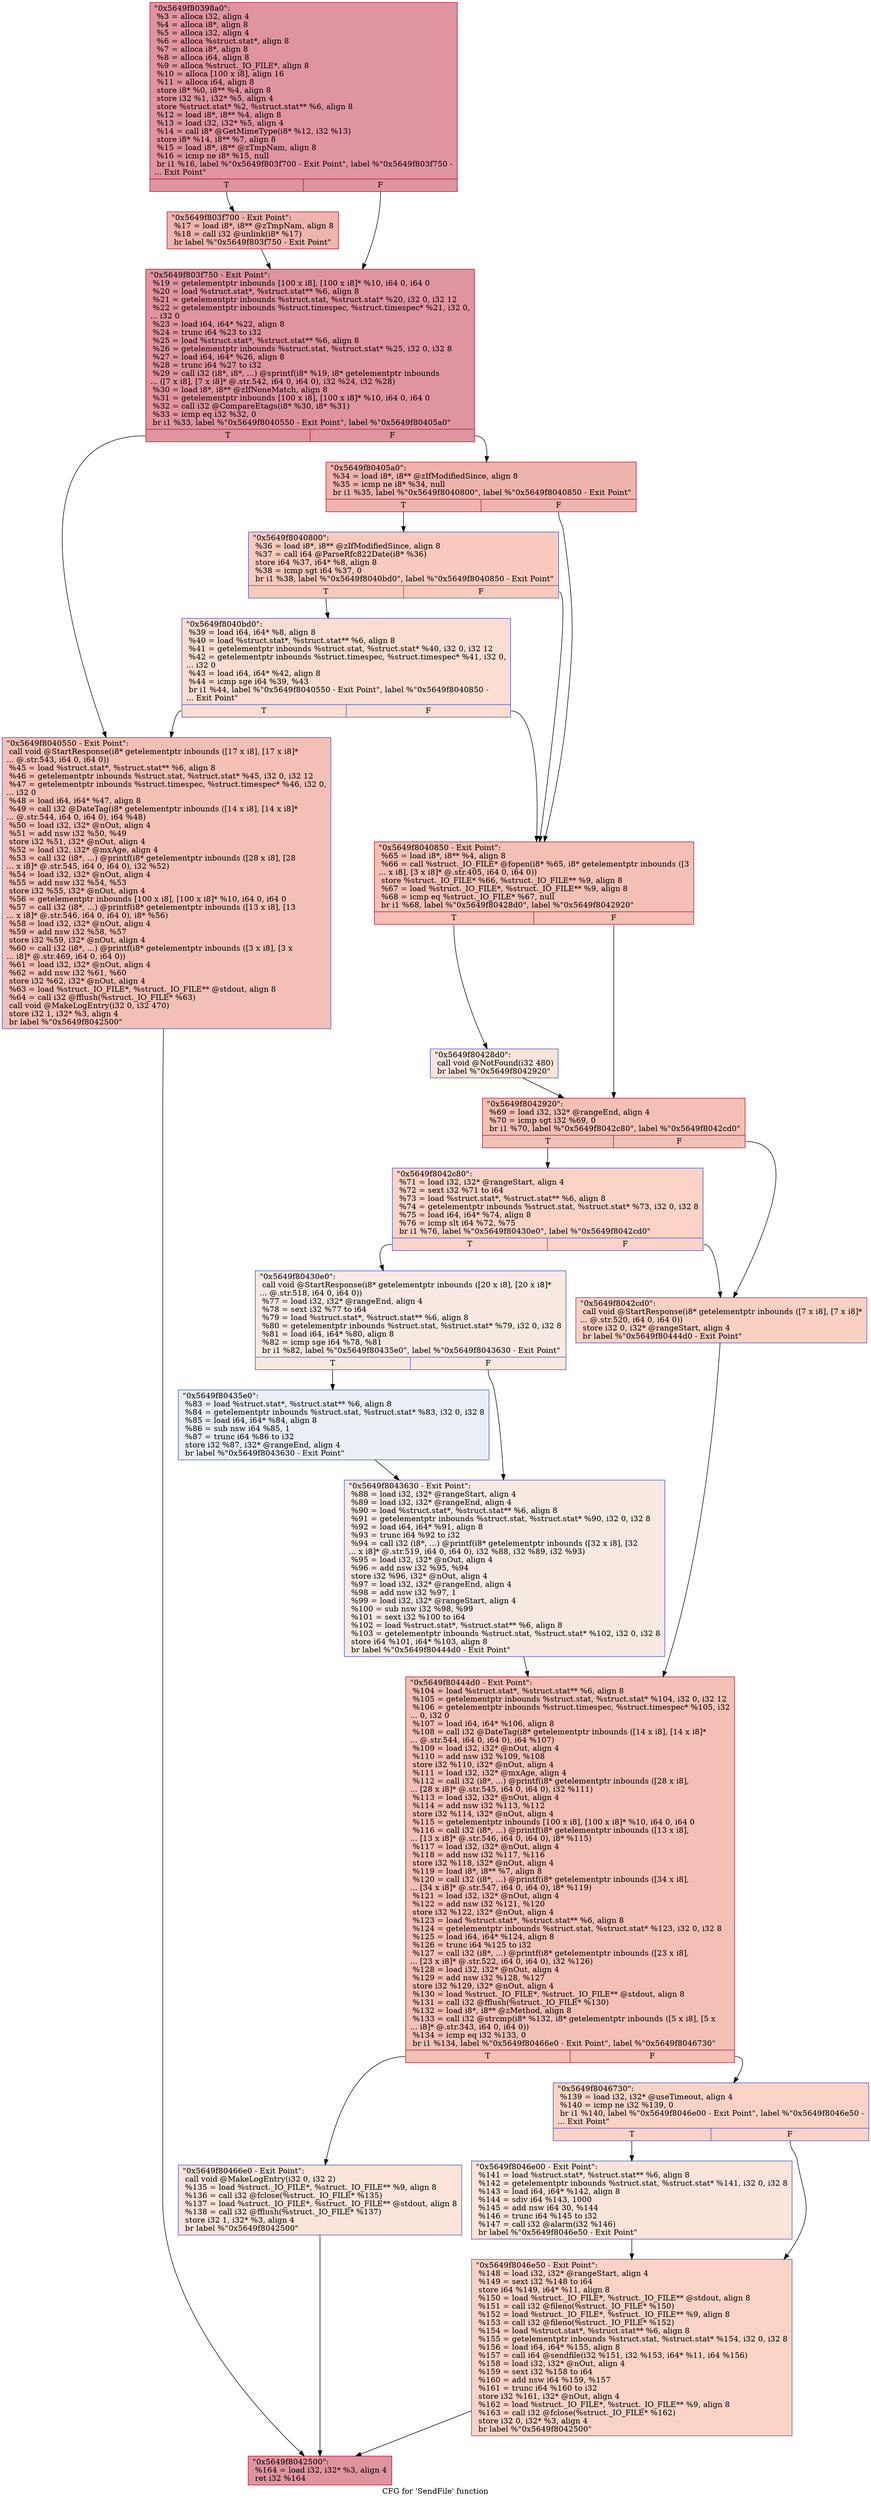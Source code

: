 digraph "CFG for 'SendFile' function" {
	label="CFG for 'SendFile' function";

	Node0x5649f80398a0 [shape=record,color="#b70d28ff", style=filled, fillcolor="#b70d2870",label="{\"0x5649f80398a0\":\l  %3 = alloca i32, align 4\l  %4 = alloca i8*, align 8\l  %5 = alloca i32, align 4\l  %6 = alloca %struct.stat*, align 8\l  %7 = alloca i8*, align 8\l  %8 = alloca i64, align 8\l  %9 = alloca %struct._IO_FILE*, align 8\l  %10 = alloca [100 x i8], align 16\l  %11 = alloca i64, align 8\l  store i8* %0, i8** %4, align 8\l  store i32 %1, i32* %5, align 4\l  store %struct.stat* %2, %struct.stat** %6, align 8\l  %12 = load i8*, i8** %4, align 8\l  %13 = load i32, i32* %5, align 4\l  %14 = call i8* @GetMimeType(i8* %12, i32 %13)\l  store i8* %14, i8** %7, align 8\l  %15 = load i8*, i8** @zTmpNam, align 8\l  %16 = icmp ne i8* %15, null\l  br i1 %16, label %\"0x5649f803f700 - Exit Point\", label %\"0x5649f803f750 -\l... Exit Point\"\l|{<s0>T|<s1>F}}"];
	Node0x5649f80398a0:s0 -> Node0x5649f803f700;
	Node0x5649f80398a0:s1 -> Node0x5649f803f750;
	Node0x5649f803f700 [shape=record,color="#b70d28ff", style=filled, fillcolor="#d8564670",label="{\"0x5649f803f700 - Exit Point\":                    \l  %17 = load i8*, i8** @zTmpNam, align 8\l  %18 = call i32 @unlink(i8* %17)\l  br label %\"0x5649f803f750 - Exit Point\"\l}"];
	Node0x5649f803f700 -> Node0x5649f803f750;
	Node0x5649f803f750 [shape=record,color="#b70d28ff", style=filled, fillcolor="#b70d2870",label="{\"0x5649f803f750 - Exit Point\":                    \l  %19 = getelementptr inbounds [100 x i8], [100 x i8]* %10, i64 0, i64 0\l  %20 = load %struct.stat*, %struct.stat** %6, align 8\l  %21 = getelementptr inbounds %struct.stat, %struct.stat* %20, i32 0, i32 12\l  %22 = getelementptr inbounds %struct.timespec, %struct.timespec* %21, i32 0,\l... i32 0\l  %23 = load i64, i64* %22, align 8\l  %24 = trunc i64 %23 to i32\l  %25 = load %struct.stat*, %struct.stat** %6, align 8\l  %26 = getelementptr inbounds %struct.stat, %struct.stat* %25, i32 0, i32 8\l  %27 = load i64, i64* %26, align 8\l  %28 = trunc i64 %27 to i32\l  %29 = call i32 (i8*, i8*, ...) @sprintf(i8* %19, i8* getelementptr inbounds\l... ([7 x i8], [7 x i8]* @.str.542, i64 0, i64 0), i32 %24, i32 %28)\l  %30 = load i8*, i8** @zIfNoneMatch, align 8\l  %31 = getelementptr inbounds [100 x i8], [100 x i8]* %10, i64 0, i64 0\l  %32 = call i32 @CompareEtags(i8* %30, i8* %31)\l  %33 = icmp eq i32 %32, 0\l  br i1 %33, label %\"0x5649f8040550 - Exit Point\", label %\"0x5649f80405a0\"\l|{<s0>T|<s1>F}}"];
	Node0x5649f803f750:s0 -> Node0x5649f8040550;
	Node0x5649f803f750:s1 -> Node0x5649f80405a0;
	Node0x5649f80405a0 [shape=record,color="#b70d28ff", style=filled, fillcolor="#d8564670",label="{\"0x5649f80405a0\":                                 \l  %34 = load i8*, i8** @zIfModifiedSince, align 8\l  %35 = icmp ne i8* %34, null\l  br i1 %35, label %\"0x5649f8040800\", label %\"0x5649f8040850 - Exit Point\"\l|{<s0>T|<s1>F}}"];
	Node0x5649f80405a0:s0 -> Node0x5649f8040800;
	Node0x5649f80405a0:s1 -> Node0x5649f8040850;
	Node0x5649f8040800 [shape=record,color="#3d50c3ff", style=filled, fillcolor="#ef886b70",label="{\"0x5649f8040800\":                                 \l  %36 = load i8*, i8** @zIfModifiedSince, align 8\l  %37 = call i64 @ParseRfc822Date(i8* %36)\l  store i64 %37, i64* %8, align 8\l  %38 = icmp sgt i64 %37, 0\l  br i1 %38, label %\"0x5649f8040bd0\", label %\"0x5649f8040850 - Exit Point\"\l|{<s0>T|<s1>F}}"];
	Node0x5649f8040800:s0 -> Node0x5649f8040bd0;
	Node0x5649f8040800:s1 -> Node0x5649f8040850;
	Node0x5649f8040bd0 [shape=record,color="#3d50c3ff", style=filled, fillcolor="#f7b39670",label="{\"0x5649f8040bd0\":                                 \l  %39 = load i64, i64* %8, align 8\l  %40 = load %struct.stat*, %struct.stat** %6, align 8\l  %41 = getelementptr inbounds %struct.stat, %struct.stat* %40, i32 0, i32 12\l  %42 = getelementptr inbounds %struct.timespec, %struct.timespec* %41, i32 0,\l... i32 0\l  %43 = load i64, i64* %42, align 8\l  %44 = icmp sge i64 %39, %43\l  br i1 %44, label %\"0x5649f8040550 - Exit Point\", label %\"0x5649f8040850 -\l... Exit Point\"\l|{<s0>T|<s1>F}}"];
	Node0x5649f8040bd0:s0 -> Node0x5649f8040550;
	Node0x5649f8040bd0:s1 -> Node0x5649f8040850;
	Node0x5649f8040550 [shape=record,color="#3d50c3ff", style=filled, fillcolor="#e5705870",label="{\"0x5649f8040550 - Exit Point\":                    \l  call void @StartResponse(i8* getelementptr inbounds ([17 x i8], [17 x i8]*\l... @.str.543, i64 0, i64 0))\l  %45 = load %struct.stat*, %struct.stat** %6, align 8\l  %46 = getelementptr inbounds %struct.stat, %struct.stat* %45, i32 0, i32 12\l  %47 = getelementptr inbounds %struct.timespec, %struct.timespec* %46, i32 0,\l... i32 0\l  %48 = load i64, i64* %47, align 8\l  %49 = call i32 @DateTag(i8* getelementptr inbounds ([14 x i8], [14 x i8]*\l... @.str.544, i64 0, i64 0), i64 %48)\l  %50 = load i32, i32* @nOut, align 4\l  %51 = add nsw i32 %50, %49\l  store i32 %51, i32* @nOut, align 4\l  %52 = load i32, i32* @mxAge, align 4\l  %53 = call i32 (i8*, ...) @printf(i8* getelementptr inbounds ([28 x i8], [28\l... x i8]* @.str.545, i64 0, i64 0), i32 %52)\l  %54 = load i32, i32* @nOut, align 4\l  %55 = add nsw i32 %54, %53\l  store i32 %55, i32* @nOut, align 4\l  %56 = getelementptr inbounds [100 x i8], [100 x i8]* %10, i64 0, i64 0\l  %57 = call i32 (i8*, ...) @printf(i8* getelementptr inbounds ([13 x i8], [13\l... x i8]* @.str.546, i64 0, i64 0), i8* %56)\l  %58 = load i32, i32* @nOut, align 4\l  %59 = add nsw i32 %58, %57\l  store i32 %59, i32* @nOut, align 4\l  %60 = call i32 (i8*, ...) @printf(i8* getelementptr inbounds ([3 x i8], [3 x\l... i8]* @.str.469, i64 0, i64 0))\l  %61 = load i32, i32* @nOut, align 4\l  %62 = add nsw i32 %61, %60\l  store i32 %62, i32* @nOut, align 4\l  %63 = load %struct._IO_FILE*, %struct._IO_FILE** @stdout, align 8\l  %64 = call i32 @fflush(%struct._IO_FILE* %63)\l  call void @MakeLogEntry(i32 0, i32 470)\l  store i32 1, i32* %3, align 4\l  br label %\"0x5649f8042500\"\l}"];
	Node0x5649f8040550 -> Node0x5649f8042500;
	Node0x5649f8040850 [shape=record,color="#b70d28ff", style=filled, fillcolor="#e5705870",label="{\"0x5649f8040850 - Exit Point\":                    \l  %65 = load i8*, i8** %4, align 8\l  %66 = call %struct._IO_FILE* @fopen(i8* %65, i8* getelementptr inbounds ([3\l... x i8], [3 x i8]* @.str.405, i64 0, i64 0))\l  store %struct._IO_FILE* %66, %struct._IO_FILE** %9, align 8\l  %67 = load %struct._IO_FILE*, %struct._IO_FILE** %9, align 8\l  %68 = icmp eq %struct._IO_FILE* %67, null\l  br i1 %68, label %\"0x5649f80428d0\", label %\"0x5649f8042920\"\l|{<s0>T|<s1>F}}"];
	Node0x5649f8040850:s0 -> Node0x5649f80428d0;
	Node0x5649f8040850:s1 -> Node0x5649f8042920;
	Node0x5649f80428d0 [shape=record,color="#3d50c3ff", style=filled, fillcolor="#f5c1a970",label="{\"0x5649f80428d0\":                                 \l  call void @NotFound(i32 480)\l  br label %\"0x5649f8042920\"\l}"];
	Node0x5649f80428d0 -> Node0x5649f8042920;
	Node0x5649f8042920 [shape=record,color="#b70d28ff", style=filled, fillcolor="#e5705870",label="{\"0x5649f8042920\":                                 \l  %69 = load i32, i32* @rangeEnd, align 4\l  %70 = icmp sgt i32 %69, 0\l  br i1 %70, label %\"0x5649f8042c80\", label %\"0x5649f8042cd0\"\l|{<s0>T|<s1>F}}"];
	Node0x5649f8042920:s0 -> Node0x5649f8042c80;
	Node0x5649f8042920:s1 -> Node0x5649f8042cd0;
	Node0x5649f8042c80 [shape=record,color="#3d50c3ff", style=filled, fillcolor="#f59c7d70",label="{\"0x5649f8042c80\":                                 \l  %71 = load i32, i32* @rangeStart, align 4\l  %72 = sext i32 %71 to i64\l  %73 = load %struct.stat*, %struct.stat** %6, align 8\l  %74 = getelementptr inbounds %struct.stat, %struct.stat* %73, i32 0, i32 8\l  %75 = load i64, i64* %74, align 8\l  %76 = icmp slt i64 %72, %75\l  br i1 %76, label %\"0x5649f80430e0\", label %\"0x5649f8042cd0\"\l|{<s0>T|<s1>F}}"];
	Node0x5649f8042c80:s0 -> Node0x5649f80430e0;
	Node0x5649f8042c80:s1 -> Node0x5649f8042cd0;
	Node0x5649f80430e0 [shape=record,color="#3d50c3ff", style=filled, fillcolor="#efcebd70",label="{\"0x5649f80430e0\":                                 \l  call void @StartResponse(i8* getelementptr inbounds ([20 x i8], [20 x i8]*\l... @.str.518, i64 0, i64 0))\l  %77 = load i32, i32* @rangeEnd, align 4\l  %78 = sext i32 %77 to i64\l  %79 = load %struct.stat*, %struct.stat** %6, align 8\l  %80 = getelementptr inbounds %struct.stat, %struct.stat* %79, i32 0, i32 8\l  %81 = load i64, i64* %80, align 8\l  %82 = icmp sge i64 %78, %81\l  br i1 %82, label %\"0x5649f80435e0\", label %\"0x5649f8043630 - Exit Point\"\l|{<s0>T|<s1>F}}"];
	Node0x5649f80430e0:s0 -> Node0x5649f80435e0;
	Node0x5649f80430e0:s1 -> Node0x5649f8043630;
	Node0x5649f80435e0 [shape=record,color="#3d50c3ff", style=filled, fillcolor="#d1dae970",label="{\"0x5649f80435e0\":                                 \l  %83 = load %struct.stat*, %struct.stat** %6, align 8\l  %84 = getelementptr inbounds %struct.stat, %struct.stat* %83, i32 0, i32 8\l  %85 = load i64, i64* %84, align 8\l  %86 = sub nsw i64 %85, 1\l  %87 = trunc i64 %86 to i32\l  store i32 %87, i32* @rangeEnd, align 4\l  br label %\"0x5649f8043630 - Exit Point\"\l}"];
	Node0x5649f80435e0 -> Node0x5649f8043630;
	Node0x5649f8043630 [shape=record,color="#3d50c3ff", style=filled, fillcolor="#efcebd70",label="{\"0x5649f8043630 - Exit Point\":                    \l  %88 = load i32, i32* @rangeStart, align 4\l  %89 = load i32, i32* @rangeEnd, align 4\l  %90 = load %struct.stat*, %struct.stat** %6, align 8\l  %91 = getelementptr inbounds %struct.stat, %struct.stat* %90, i32 0, i32 8\l  %92 = load i64, i64* %91, align 8\l  %93 = trunc i64 %92 to i32\l  %94 = call i32 (i8*, ...) @printf(i8* getelementptr inbounds ([32 x i8], [32\l... x i8]* @.str.519, i64 0, i64 0), i32 %88, i32 %89, i32 %93)\l  %95 = load i32, i32* @nOut, align 4\l  %96 = add nsw i32 %95, %94\l  store i32 %96, i32* @nOut, align 4\l  %97 = load i32, i32* @rangeEnd, align 4\l  %98 = add nsw i32 %97, 1\l  %99 = load i32, i32* @rangeStart, align 4\l  %100 = sub nsw i32 %98, %99\l  %101 = sext i32 %100 to i64\l  %102 = load %struct.stat*, %struct.stat** %6, align 8\l  %103 = getelementptr inbounds %struct.stat, %struct.stat* %102, i32 0, i32 8\l  store i64 %101, i64* %103, align 8\l  br label %\"0x5649f80444d0 - Exit Point\"\l}"];
	Node0x5649f8043630 -> Node0x5649f80444d0;
	Node0x5649f8042cd0 [shape=record,color="#3d50c3ff", style=filled, fillcolor="#f3947570",label="{\"0x5649f8042cd0\":                                 \l  call void @StartResponse(i8* getelementptr inbounds ([7 x i8], [7 x i8]*\l... @.str.520, i64 0, i64 0))\l  store i32 0, i32* @rangeStart, align 4\l  br label %\"0x5649f80444d0 - Exit Point\"\l}"];
	Node0x5649f8042cd0 -> Node0x5649f80444d0;
	Node0x5649f80444d0 [shape=record,color="#b70d28ff", style=filled, fillcolor="#e5705870",label="{\"0x5649f80444d0 - Exit Point\":                    \l  %104 = load %struct.stat*, %struct.stat** %6, align 8\l  %105 = getelementptr inbounds %struct.stat, %struct.stat* %104, i32 0, i32 12\l  %106 = getelementptr inbounds %struct.timespec, %struct.timespec* %105, i32\l... 0, i32 0\l  %107 = load i64, i64* %106, align 8\l  %108 = call i32 @DateTag(i8* getelementptr inbounds ([14 x i8], [14 x i8]*\l... @.str.544, i64 0, i64 0), i64 %107)\l  %109 = load i32, i32* @nOut, align 4\l  %110 = add nsw i32 %109, %108\l  store i32 %110, i32* @nOut, align 4\l  %111 = load i32, i32* @mxAge, align 4\l  %112 = call i32 (i8*, ...) @printf(i8* getelementptr inbounds ([28 x i8],\l... [28 x i8]* @.str.545, i64 0, i64 0), i32 %111)\l  %113 = load i32, i32* @nOut, align 4\l  %114 = add nsw i32 %113, %112\l  store i32 %114, i32* @nOut, align 4\l  %115 = getelementptr inbounds [100 x i8], [100 x i8]* %10, i64 0, i64 0\l  %116 = call i32 (i8*, ...) @printf(i8* getelementptr inbounds ([13 x i8],\l... [13 x i8]* @.str.546, i64 0, i64 0), i8* %115)\l  %117 = load i32, i32* @nOut, align 4\l  %118 = add nsw i32 %117, %116\l  store i32 %118, i32* @nOut, align 4\l  %119 = load i8*, i8** %7, align 8\l  %120 = call i32 (i8*, ...) @printf(i8* getelementptr inbounds ([34 x i8],\l... [34 x i8]* @.str.547, i64 0, i64 0), i8* %119)\l  %121 = load i32, i32* @nOut, align 4\l  %122 = add nsw i32 %121, %120\l  store i32 %122, i32* @nOut, align 4\l  %123 = load %struct.stat*, %struct.stat** %6, align 8\l  %124 = getelementptr inbounds %struct.stat, %struct.stat* %123, i32 0, i32 8\l  %125 = load i64, i64* %124, align 8\l  %126 = trunc i64 %125 to i32\l  %127 = call i32 (i8*, ...) @printf(i8* getelementptr inbounds ([23 x i8],\l... [23 x i8]* @.str.522, i64 0, i64 0), i32 %126)\l  %128 = load i32, i32* @nOut, align 4\l  %129 = add nsw i32 %128, %127\l  store i32 %129, i32* @nOut, align 4\l  %130 = load %struct._IO_FILE*, %struct._IO_FILE** @stdout, align 8\l  %131 = call i32 @fflush(%struct._IO_FILE* %130)\l  %132 = load i8*, i8** @zMethod, align 8\l  %133 = call i32 @strcmp(i8* %132, i8* getelementptr inbounds ([5 x i8], [5 x\l... i8]* @.str.343, i64 0, i64 0))\l  %134 = icmp eq i32 %133, 0\l  br i1 %134, label %\"0x5649f80466e0 - Exit Point\", label %\"0x5649f8046730\"\l|{<s0>T|<s1>F}}"];
	Node0x5649f80444d0:s0 -> Node0x5649f80466e0;
	Node0x5649f80444d0:s1 -> Node0x5649f8046730;
	Node0x5649f80466e0 [shape=record,color="#3d50c3ff", style=filled, fillcolor="#f5c1a970",label="{\"0x5649f80466e0 - Exit Point\":                    \l  call void @MakeLogEntry(i32 0, i32 2)\l  %135 = load %struct._IO_FILE*, %struct._IO_FILE** %9, align 8\l  %136 = call i32 @fclose(%struct._IO_FILE* %135)\l  %137 = load %struct._IO_FILE*, %struct._IO_FILE** @stdout, align 8\l  %138 = call i32 @fflush(%struct._IO_FILE* %137)\l  store i32 1, i32* %3, align 4\l  br label %\"0x5649f8042500\"\l}"];
	Node0x5649f80466e0 -> Node0x5649f8042500;
	Node0x5649f8046730 [shape=record,color="#3d50c3ff", style=filled, fillcolor="#f59c7d70",label="{\"0x5649f8046730\":                                 \l  %139 = load i32, i32* @useTimeout, align 4\l  %140 = icmp ne i32 %139, 0\l  br i1 %140, label %\"0x5649f8046e00 - Exit Point\", label %\"0x5649f8046e50 -\l... Exit Point\"\l|{<s0>T|<s1>F}}"];
	Node0x5649f8046730:s0 -> Node0x5649f8046e00;
	Node0x5649f8046730:s1 -> Node0x5649f8046e50;
	Node0x5649f8046e00 [shape=record,color="#3d50c3ff", style=filled, fillcolor="#f5c1a970",label="{\"0x5649f8046e00 - Exit Point\":                    \l  %141 = load %struct.stat*, %struct.stat** %6, align 8\l  %142 = getelementptr inbounds %struct.stat, %struct.stat* %141, i32 0, i32 8\l  %143 = load i64, i64* %142, align 8\l  %144 = sdiv i64 %143, 1000\l  %145 = add nsw i64 30, %144\l  %146 = trunc i64 %145 to i32\l  %147 = call i32 @alarm(i32 %146)\l  br label %\"0x5649f8046e50 - Exit Point\"\l}"];
	Node0x5649f8046e00 -> Node0x5649f8046e50;
	Node0x5649f8046e50 [shape=record,color="#3d50c3ff", style=filled, fillcolor="#f59c7d70",label="{\"0x5649f8046e50 - Exit Point\":                    \l  %148 = load i32, i32* @rangeStart, align 4\l  %149 = sext i32 %148 to i64\l  store i64 %149, i64* %11, align 8\l  %150 = load %struct._IO_FILE*, %struct._IO_FILE** @stdout, align 8\l  %151 = call i32 @fileno(%struct._IO_FILE* %150)\l  %152 = load %struct._IO_FILE*, %struct._IO_FILE** %9, align 8\l  %153 = call i32 @fileno(%struct._IO_FILE* %152)\l  %154 = load %struct.stat*, %struct.stat** %6, align 8\l  %155 = getelementptr inbounds %struct.stat, %struct.stat* %154, i32 0, i32 8\l  %156 = load i64, i64* %155, align 8\l  %157 = call i64 @sendfile(i32 %151, i32 %153, i64* %11, i64 %156)\l  %158 = load i32, i32* @nOut, align 4\l  %159 = sext i32 %158 to i64\l  %160 = add nsw i64 %159, %157\l  %161 = trunc i64 %160 to i32\l  store i32 %161, i32* @nOut, align 4\l  %162 = load %struct._IO_FILE*, %struct._IO_FILE** %9, align 8\l  %163 = call i32 @fclose(%struct._IO_FILE* %162)\l  store i32 0, i32* %3, align 4\l  br label %\"0x5649f8042500\"\l}"];
	Node0x5649f8046e50 -> Node0x5649f8042500;
	Node0x5649f8042500 [shape=record,color="#b70d28ff", style=filled, fillcolor="#b70d2870",label="{\"0x5649f8042500\":                                 \l  %164 = load i32, i32* %3, align 4\l  ret i32 %164\l}"];
}
